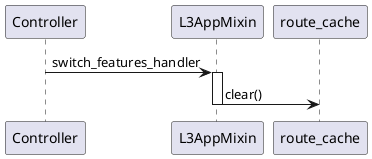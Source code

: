 @startuml l3 switch features hamdler
Controller->L3AppMixin:switch_features_handler
activate L3AppMixin
L3AppMixin->route_cache:clear()
deactivate
@enduml